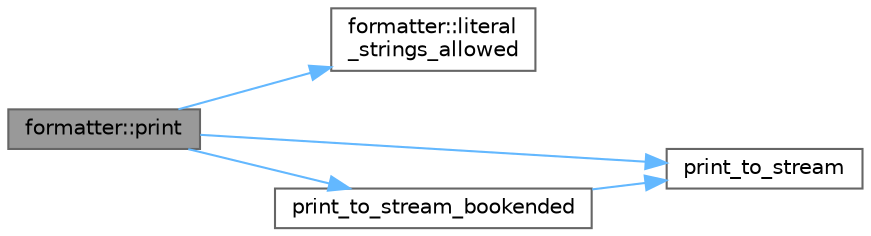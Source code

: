 digraph "formatter::print"
{
 // LATEX_PDF_SIZE
  bgcolor="transparent";
  edge [fontname=Helvetica,fontsize=10,labelfontname=Helvetica,labelfontsize=10];
  node [fontname=Helvetica,fontsize=10,shape=box,height=0.2,width=0.4];
  rankdir="LR";
  Node1 [id="Node000001",label="formatter::print",height=0.2,width=0.4,color="gray40", fillcolor="grey60", style="filled", fontcolor="black",tooltip=" "];
  Node1 -> Node2 [id="edge1_Node000001_Node000002",color="steelblue1",style="solid",tooltip=" "];
  Node2 [id="Node000002",label="formatter::literal\l_strings_allowed",height=0.2,width=0.4,color="grey40", fillcolor="white", style="filled",URL="$classformatter.html#ad01d4bbbcb6a7b7eea07028c8db41ece",tooltip=" "];
  Node1 -> Node3 [id="edge2_Node000001_Node000003",color="steelblue1",style="solid",tooltip=" "];
  Node3 [id="Node000003",label="print_to_stream",height=0.2,width=0.4,color="grey40", fillcolor="white", style="filled",URL="$toml_8hpp.html#a3ecc6f4250547523307312cbff28007e",tooltip=" "];
  Node1 -> Node4 [id="edge3_Node000001_Node000004",color="steelblue1",style="solid",tooltip=" "];
  Node4 [id="Node000004",label="print_to_stream_bookended",height=0.2,width=0.4,color="grey40", fillcolor="white", style="filled",URL="$toml_8hpp.html#aff367af5369aebb62f720b2827f37a5d",tooltip=" "];
  Node4 -> Node3 [id="edge4_Node000004_Node000003",color="steelblue1",style="solid",tooltip=" "];
}

